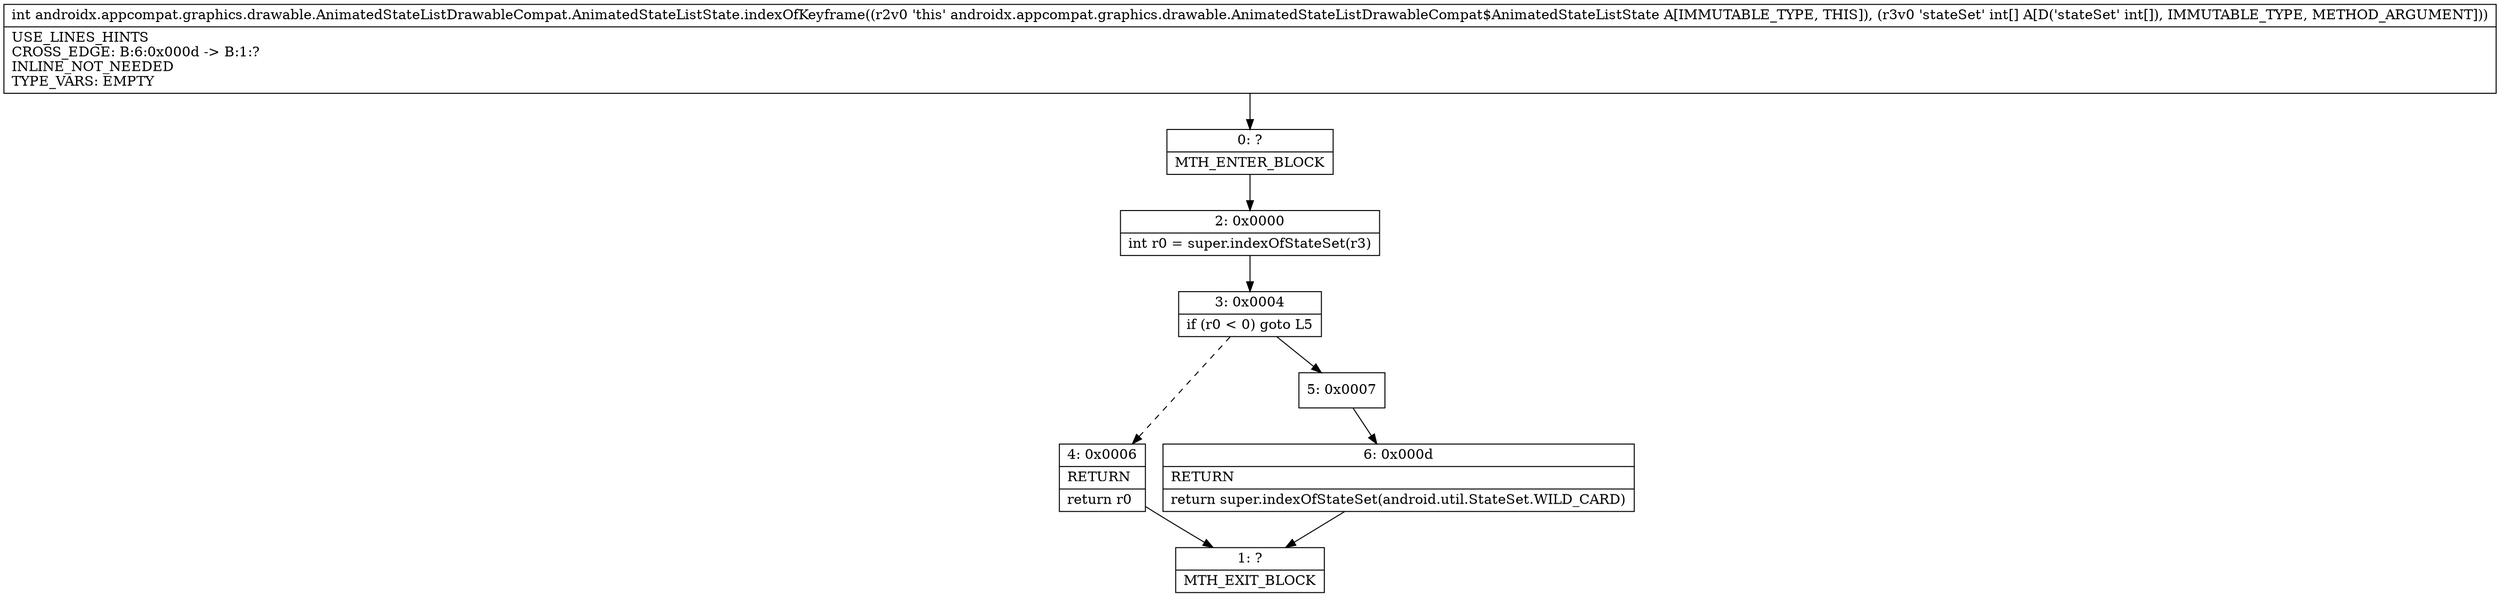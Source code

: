 digraph "CFG forandroidx.appcompat.graphics.drawable.AnimatedStateListDrawableCompat.AnimatedStateListState.indexOfKeyframe([I)I" {
Node_0 [shape=record,label="{0\:\ ?|MTH_ENTER_BLOCK\l}"];
Node_2 [shape=record,label="{2\:\ 0x0000|int r0 = super.indexOfStateSet(r3)\l}"];
Node_3 [shape=record,label="{3\:\ 0x0004|if (r0 \< 0) goto L5\l}"];
Node_4 [shape=record,label="{4\:\ 0x0006|RETURN\l|return r0\l}"];
Node_1 [shape=record,label="{1\:\ ?|MTH_EXIT_BLOCK\l}"];
Node_5 [shape=record,label="{5\:\ 0x0007}"];
Node_6 [shape=record,label="{6\:\ 0x000d|RETURN\l|return super.indexOfStateSet(android.util.StateSet.WILD_CARD)\l}"];
MethodNode[shape=record,label="{int androidx.appcompat.graphics.drawable.AnimatedStateListDrawableCompat.AnimatedStateListState.indexOfKeyframe((r2v0 'this' androidx.appcompat.graphics.drawable.AnimatedStateListDrawableCompat$AnimatedStateListState A[IMMUTABLE_TYPE, THIS]), (r3v0 'stateSet' int[] A[D('stateSet' int[]), IMMUTABLE_TYPE, METHOD_ARGUMENT]))  | USE_LINES_HINTS\lCROSS_EDGE: B:6:0x000d \-\> B:1:?\lINLINE_NOT_NEEDED\lTYPE_VARS: EMPTY\l}"];
MethodNode -> Node_0;Node_0 -> Node_2;
Node_2 -> Node_3;
Node_3 -> Node_4[style=dashed];
Node_3 -> Node_5;
Node_4 -> Node_1;
Node_5 -> Node_6;
Node_6 -> Node_1;
}

